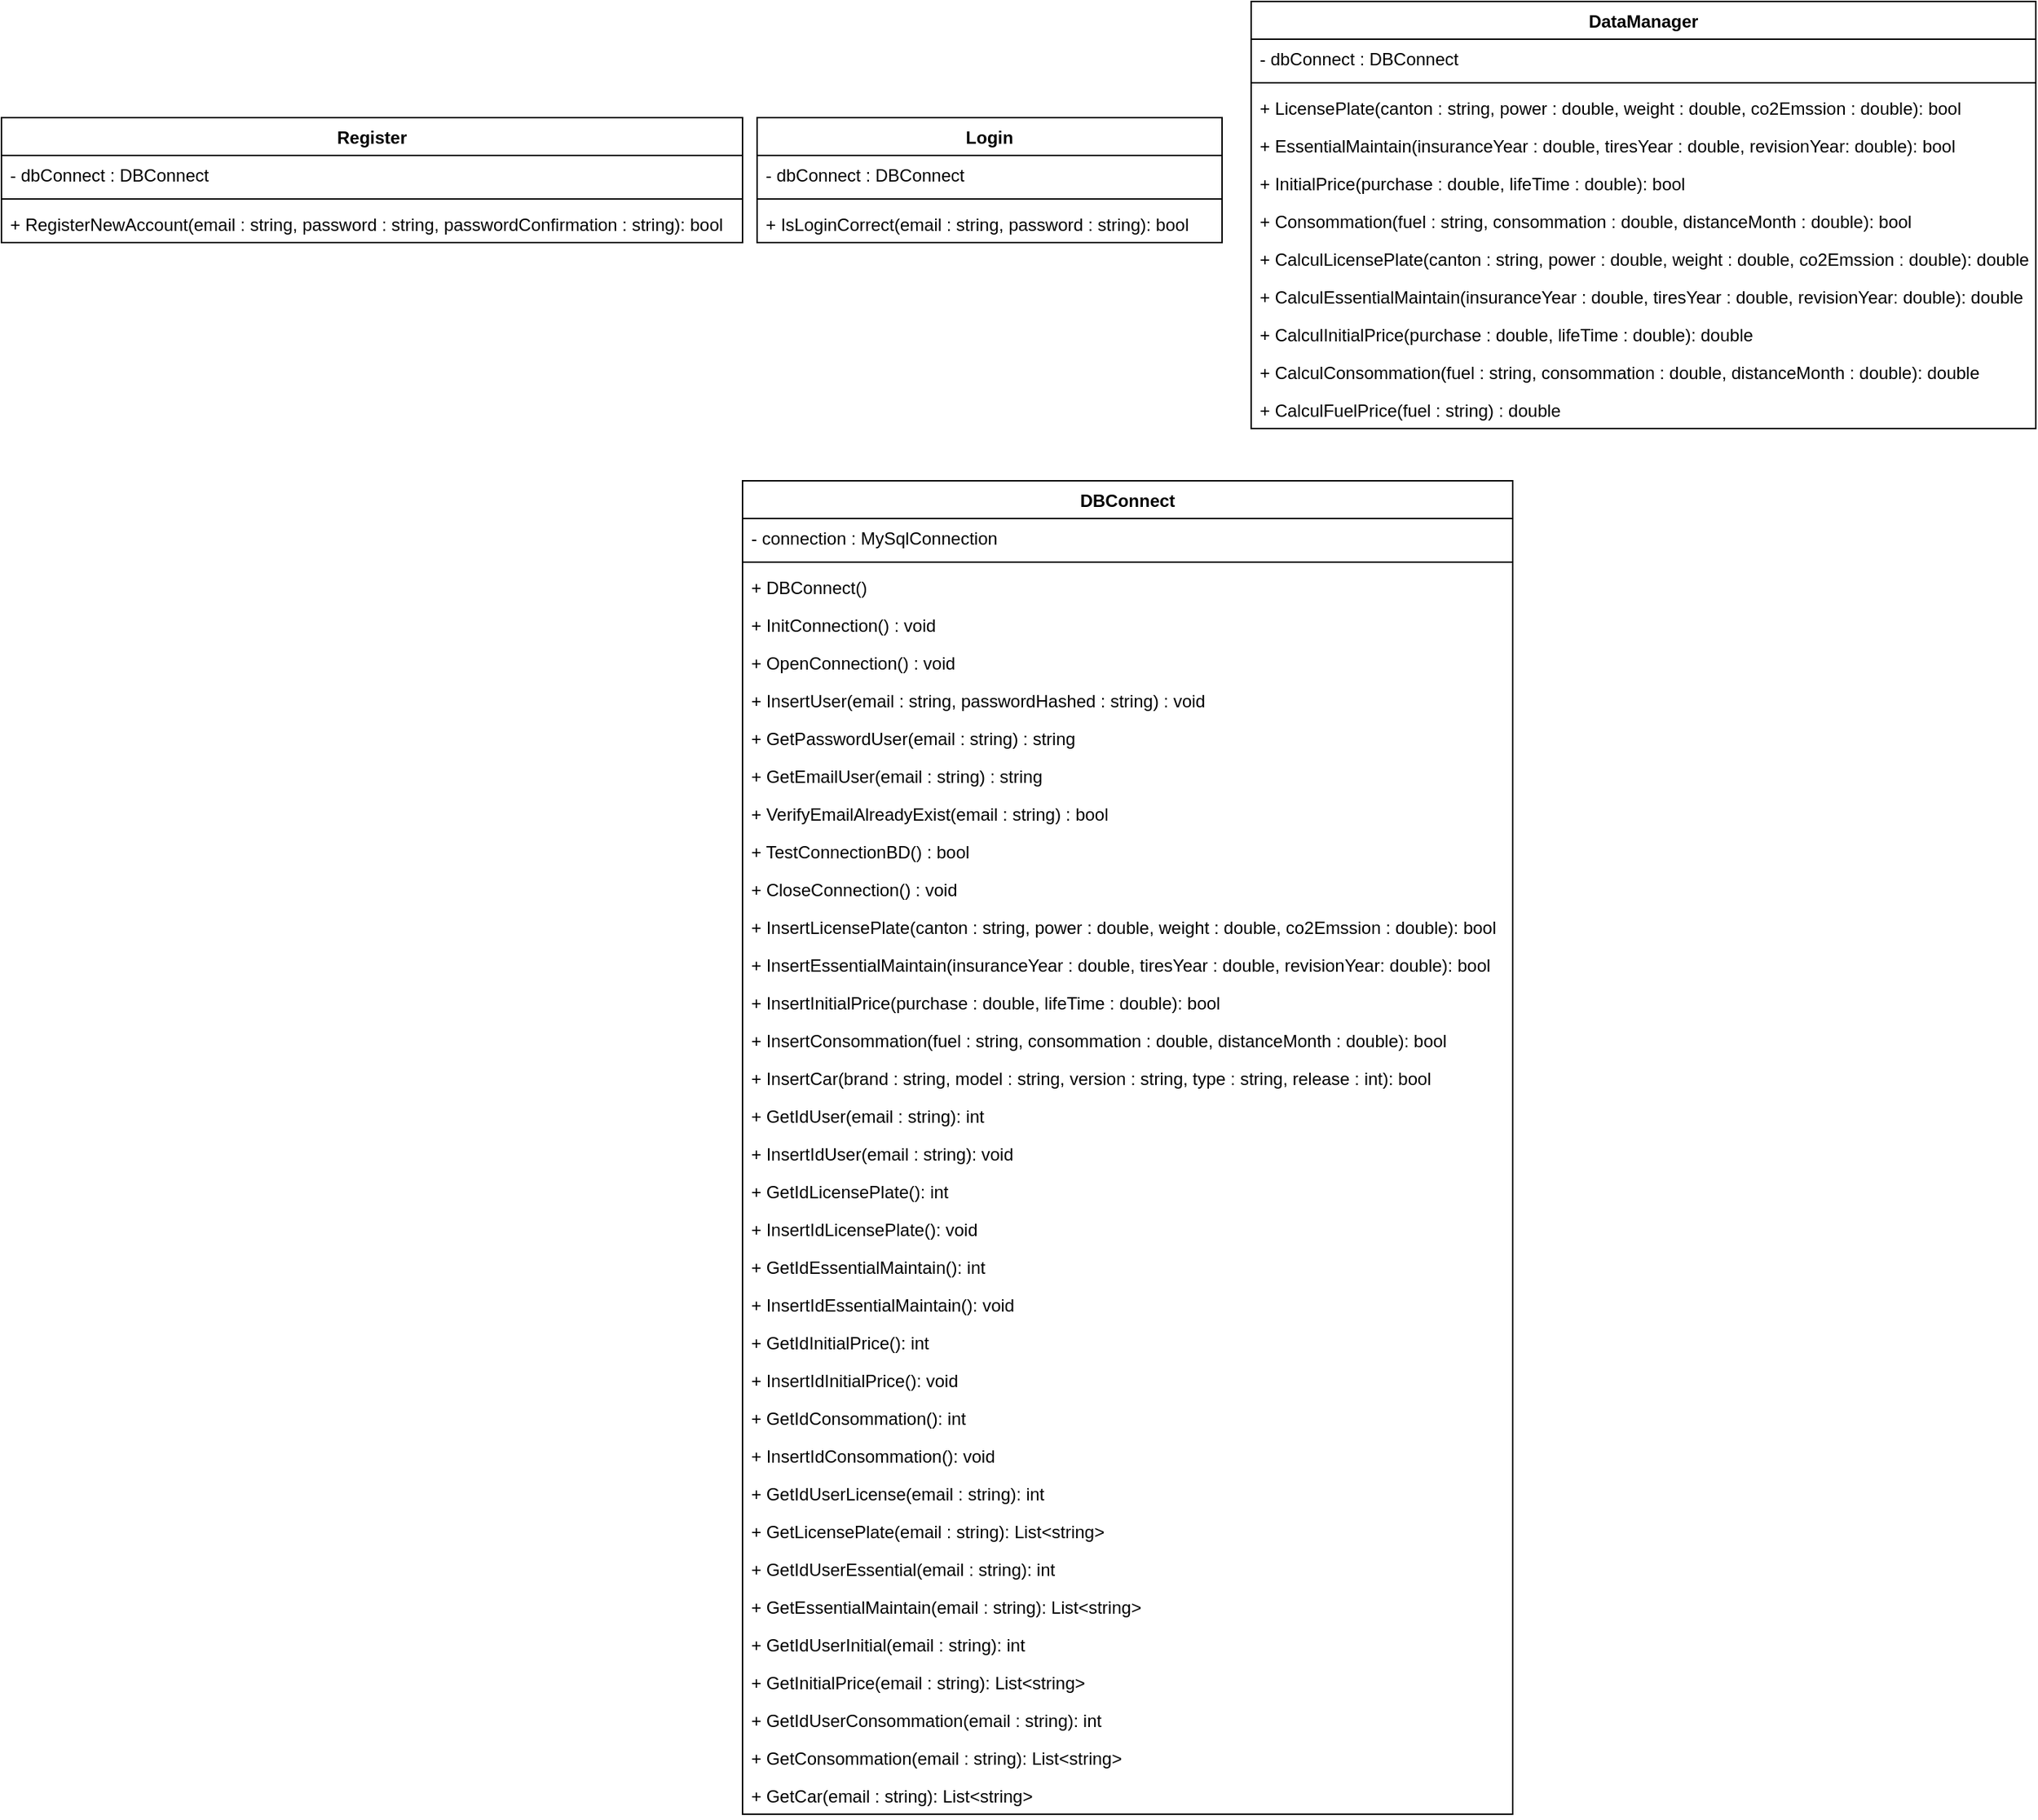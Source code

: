 <mxfile version="12.4.2" type="device" pages="1"><diagram id="-sykMPhhR_Rqp7SQ61lB" name="Diagramme de classe"><mxGraphModel dx="2769" dy="822" grid="1" gridSize="10" guides="1" tooltips="1" connect="1" arrows="1" fold="1" page="1" pageScale="1" pageWidth="1169" pageHeight="827" math="0" shadow="0"><root><mxCell id="0"/><mxCell id="1" parent="0"/><mxCell id="Oq_2yFGlB-gFQea5BF6U-1" value="Register" style="swimlane;fontStyle=1;align=center;verticalAlign=top;childLayout=stackLayout;horizontal=1;startSize=26;horizontalStack=0;resizeParent=1;resizeParentMax=0;resizeLast=0;collapsible=1;marginBottom=0;" parent="1" vertex="1"><mxGeometry x="-260" y="170" width="510" height="86" as="geometry"/></mxCell><mxCell id="Oq_2yFGlB-gFQea5BF6U-2" value="- dbConnect : DBConnect" style="text;strokeColor=none;fillColor=none;align=left;verticalAlign=top;spacingLeft=4;spacingRight=4;overflow=hidden;rotatable=0;points=[[0,0.5],[1,0.5]];portConstraint=eastwest;" parent="Oq_2yFGlB-gFQea5BF6U-1" vertex="1"><mxGeometry y="26" width="510" height="26" as="geometry"/></mxCell><mxCell id="Oq_2yFGlB-gFQea5BF6U-3" value="" style="line;strokeWidth=1;fillColor=none;align=left;verticalAlign=middle;spacingTop=-1;spacingLeft=3;spacingRight=3;rotatable=0;labelPosition=right;points=[];portConstraint=eastwest;" parent="Oq_2yFGlB-gFQea5BF6U-1" vertex="1"><mxGeometry y="52" width="510" height="8" as="geometry"/></mxCell><mxCell id="Oq_2yFGlB-gFQea5BF6U-4" value="+ RegisterNewAccount(email : string, password : string, passwordConfirmation : string): bool" style="text;strokeColor=none;fillColor=none;align=left;verticalAlign=top;spacingLeft=4;spacingRight=4;overflow=hidden;rotatable=0;points=[[0,0.5],[1,0.5]];portConstraint=eastwest;" parent="Oq_2yFGlB-gFQea5BF6U-1" vertex="1"><mxGeometry y="60" width="510" height="26" as="geometry"/></mxCell><mxCell id="Oq_2yFGlB-gFQea5BF6U-5" value="Login" style="swimlane;fontStyle=1;align=center;verticalAlign=top;childLayout=stackLayout;horizontal=1;startSize=26;horizontalStack=0;resizeParent=1;resizeParentMax=0;resizeLast=0;collapsible=1;marginBottom=0;" parent="1" vertex="1"><mxGeometry x="260" y="170" width="320" height="86" as="geometry"/></mxCell><mxCell id="Oq_2yFGlB-gFQea5BF6U-6" value="- dbConnect : DBConnect" style="text;strokeColor=none;fillColor=none;align=left;verticalAlign=top;spacingLeft=4;spacingRight=4;overflow=hidden;rotatable=0;points=[[0,0.5],[1,0.5]];portConstraint=eastwest;" parent="Oq_2yFGlB-gFQea5BF6U-5" vertex="1"><mxGeometry y="26" width="320" height="26" as="geometry"/></mxCell><mxCell id="Oq_2yFGlB-gFQea5BF6U-7" value="" style="line;strokeWidth=1;fillColor=none;align=left;verticalAlign=middle;spacingTop=-1;spacingLeft=3;spacingRight=3;rotatable=0;labelPosition=right;points=[];portConstraint=eastwest;" parent="Oq_2yFGlB-gFQea5BF6U-5" vertex="1"><mxGeometry y="52" width="320" height="8" as="geometry"/></mxCell><mxCell id="Oq_2yFGlB-gFQea5BF6U-8" value="+ IsLoginCorrect(email : string, password : string): bool" style="text;strokeColor=none;fillColor=none;align=left;verticalAlign=top;spacingLeft=4;spacingRight=4;overflow=hidden;rotatable=0;points=[[0,0.5],[1,0.5]];portConstraint=eastwest;" parent="Oq_2yFGlB-gFQea5BF6U-5" vertex="1"><mxGeometry y="60" width="320" height="26" as="geometry"/></mxCell><mxCell id="Oq_2yFGlB-gFQea5BF6U-9" value="DataManager" style="swimlane;fontStyle=1;align=center;verticalAlign=top;childLayout=stackLayout;horizontal=1;startSize=26;horizontalStack=0;resizeParent=1;resizeParentMax=0;resizeLast=0;collapsible=1;marginBottom=0;" parent="1" vertex="1"><mxGeometry x="600" y="90" width="540" height="294" as="geometry"/></mxCell><mxCell id="Oq_2yFGlB-gFQea5BF6U-10" value="- dbConnect : DBConnect" style="text;strokeColor=none;fillColor=none;align=left;verticalAlign=top;spacingLeft=4;spacingRight=4;overflow=hidden;rotatable=0;points=[[0,0.5],[1,0.5]];portConstraint=eastwest;" parent="Oq_2yFGlB-gFQea5BF6U-9" vertex="1"><mxGeometry y="26" width="540" height="26" as="geometry"/></mxCell><mxCell id="Oq_2yFGlB-gFQea5BF6U-11" value="" style="line;strokeWidth=1;fillColor=none;align=left;verticalAlign=middle;spacingTop=-1;spacingLeft=3;spacingRight=3;rotatable=0;labelPosition=right;points=[];portConstraint=eastwest;" parent="Oq_2yFGlB-gFQea5BF6U-9" vertex="1"><mxGeometry y="52" width="540" height="8" as="geometry"/></mxCell><mxCell id="Oq_2yFGlB-gFQea5BF6U-12" value="+ LicensePlate(canton : string, power : double, weight : double, co2Emssion : double): bool" style="text;strokeColor=none;fillColor=none;align=left;verticalAlign=top;spacingLeft=4;spacingRight=4;overflow=hidden;rotatable=0;points=[[0,0.5],[1,0.5]];portConstraint=eastwest;" parent="Oq_2yFGlB-gFQea5BF6U-9" vertex="1"><mxGeometry y="60" width="540" height="26" as="geometry"/></mxCell><mxCell id="Oq_2yFGlB-gFQea5BF6U-17" value="+ EssentialMaintain(insuranceYear : double, tiresYear : double, revisionYear: double): bool" style="text;strokeColor=none;fillColor=none;align=left;verticalAlign=top;spacingLeft=4;spacingRight=4;overflow=hidden;rotatable=0;points=[[0,0.5],[1,0.5]];portConstraint=eastwest;" parent="Oq_2yFGlB-gFQea5BF6U-9" vertex="1"><mxGeometry y="86" width="540" height="26" as="geometry"/></mxCell><mxCell id="Oq_2yFGlB-gFQea5BF6U-18" value="+ InitialPrice(purchase : double, lifeTime : double): bool" style="text;strokeColor=none;fillColor=none;align=left;verticalAlign=top;spacingLeft=4;spacingRight=4;overflow=hidden;rotatable=0;points=[[0,0.5],[1,0.5]];portConstraint=eastwest;" parent="Oq_2yFGlB-gFQea5BF6U-9" vertex="1"><mxGeometry y="112" width="540" height="26" as="geometry"/></mxCell><mxCell id="Oq_2yFGlB-gFQea5BF6U-19" value="+ Consommation(fuel : string, consommation : double, distanceMonth : double): bool" style="text;strokeColor=none;fillColor=none;align=left;verticalAlign=top;spacingLeft=4;spacingRight=4;overflow=hidden;rotatable=0;points=[[0,0.5],[1,0.5]];portConstraint=eastwest;" parent="Oq_2yFGlB-gFQea5BF6U-9" vertex="1"><mxGeometry y="138" width="540" height="26" as="geometry"/></mxCell><mxCell id="MXKilqO7_nNRTqanVOXc-3" value="+ CalculLicensePlate(canton : string, power : double, weight : double, co2Emssion : double): double" style="text;strokeColor=none;fillColor=none;align=left;verticalAlign=top;spacingLeft=4;spacingRight=4;overflow=hidden;rotatable=0;points=[[0,0.5],[1,0.5]];portConstraint=eastwest;" vertex="1" parent="Oq_2yFGlB-gFQea5BF6U-9"><mxGeometry y="164" width="540" height="26" as="geometry"/></mxCell><mxCell id="MXKilqO7_nNRTqanVOXc-4" value="+ CalculEssentialMaintain(insuranceYear : double, tiresYear : double, revisionYear: double): double" style="text;strokeColor=none;fillColor=none;align=left;verticalAlign=top;spacingLeft=4;spacingRight=4;overflow=hidden;rotatable=0;points=[[0,0.5],[1,0.5]];portConstraint=eastwest;" vertex="1" parent="Oq_2yFGlB-gFQea5BF6U-9"><mxGeometry y="190" width="540" height="26" as="geometry"/></mxCell><mxCell id="MXKilqO7_nNRTqanVOXc-5" value="+ CalculInitialPrice(purchase : double, lifeTime : double): double" style="text;strokeColor=none;fillColor=none;align=left;verticalAlign=top;spacingLeft=4;spacingRight=4;overflow=hidden;rotatable=0;points=[[0,0.5],[1,0.5]];portConstraint=eastwest;" vertex="1" parent="Oq_2yFGlB-gFQea5BF6U-9"><mxGeometry y="216" width="540" height="26" as="geometry"/></mxCell><mxCell id="MXKilqO7_nNRTqanVOXc-6" value="+ CalculConsommation(fuel : string, consommation : double, distanceMonth : double): double" style="text;strokeColor=none;fillColor=none;align=left;verticalAlign=top;spacingLeft=4;spacingRight=4;overflow=hidden;rotatable=0;points=[[0,0.5],[1,0.5]];portConstraint=eastwest;" vertex="1" parent="Oq_2yFGlB-gFQea5BF6U-9"><mxGeometry y="242" width="540" height="26" as="geometry"/></mxCell><mxCell id="MXKilqO7_nNRTqanVOXc-1" value="+ CalculFuelPrice(fuel : string) : double" style="text;strokeColor=none;fillColor=none;align=left;verticalAlign=top;spacingLeft=4;spacingRight=4;overflow=hidden;rotatable=0;points=[[0,0.5],[1,0.5]];portConstraint=eastwest;" vertex="1" parent="Oq_2yFGlB-gFQea5BF6U-9"><mxGeometry y="268" width="540" height="26" as="geometry"/></mxCell><mxCell id="Oq_2yFGlB-gFQea5BF6U-13" value="DBConnect" style="swimlane;fontStyle=1;align=center;verticalAlign=top;childLayout=stackLayout;horizontal=1;startSize=26;horizontalStack=0;resizeParent=1;resizeParentMax=0;resizeLast=0;collapsible=1;marginBottom=0;" parent="1" vertex="1"><mxGeometry x="250" y="420" width="530" height="918" as="geometry"/></mxCell><mxCell id="Oq_2yFGlB-gFQea5BF6U-14" value="- connection : MySqlConnection" style="text;strokeColor=none;fillColor=none;align=left;verticalAlign=top;spacingLeft=4;spacingRight=4;overflow=hidden;rotatable=0;points=[[0,0.5],[1,0.5]];portConstraint=eastwest;" parent="Oq_2yFGlB-gFQea5BF6U-13" vertex="1"><mxGeometry y="26" width="530" height="26" as="geometry"/></mxCell><mxCell id="Oq_2yFGlB-gFQea5BF6U-15" value="" style="line;strokeWidth=1;fillColor=none;align=left;verticalAlign=middle;spacingTop=-1;spacingLeft=3;spacingRight=3;rotatable=0;labelPosition=right;points=[];portConstraint=eastwest;" parent="Oq_2yFGlB-gFQea5BF6U-13" vertex="1"><mxGeometry y="52" width="530" height="8" as="geometry"/></mxCell><mxCell id="Oq_2yFGlB-gFQea5BF6U-16" value="+ DBConnect()" style="text;strokeColor=none;fillColor=none;align=left;verticalAlign=top;spacingLeft=4;spacingRight=4;overflow=hidden;rotatable=0;points=[[0,0.5],[1,0.5]];portConstraint=eastwest;" parent="Oq_2yFGlB-gFQea5BF6U-13" vertex="1"><mxGeometry y="60" width="530" height="26" as="geometry"/></mxCell><mxCell id="Oq_2yFGlB-gFQea5BF6U-20" value="+ InitConnection() : void" style="text;strokeColor=none;fillColor=none;align=left;verticalAlign=top;spacingLeft=4;spacingRight=4;overflow=hidden;rotatable=0;points=[[0,0.5],[1,0.5]];portConstraint=eastwest;" parent="Oq_2yFGlB-gFQea5BF6U-13" vertex="1"><mxGeometry y="86" width="530" height="26" as="geometry"/></mxCell><mxCell id="Oq_2yFGlB-gFQea5BF6U-21" value="+ OpenConnection() : void" style="text;strokeColor=none;fillColor=none;align=left;verticalAlign=top;spacingLeft=4;spacingRight=4;overflow=hidden;rotatable=0;points=[[0,0.5],[1,0.5]];portConstraint=eastwest;" parent="Oq_2yFGlB-gFQea5BF6U-13" vertex="1"><mxGeometry y="112" width="530" height="26" as="geometry"/></mxCell><mxCell id="Oq_2yFGlB-gFQea5BF6U-22" value="+ InsertUser(email : string, passwordHashed : string) : void" style="text;strokeColor=none;fillColor=none;align=left;verticalAlign=top;spacingLeft=4;spacingRight=4;overflow=hidden;rotatable=0;points=[[0,0.5],[1,0.5]];portConstraint=eastwest;" parent="Oq_2yFGlB-gFQea5BF6U-13" vertex="1"><mxGeometry y="138" width="530" height="26" as="geometry"/></mxCell><mxCell id="Oq_2yFGlB-gFQea5BF6U-23" value="+ GetPasswordUser(email : string) : string" style="text;strokeColor=none;fillColor=none;align=left;verticalAlign=top;spacingLeft=4;spacingRight=4;overflow=hidden;rotatable=0;points=[[0,0.5],[1,0.5]];portConstraint=eastwest;" parent="Oq_2yFGlB-gFQea5BF6U-13" vertex="1"><mxGeometry y="164" width="530" height="26" as="geometry"/></mxCell><mxCell id="Oq_2yFGlB-gFQea5BF6U-24" value="+ GetEmailUser(email : string) : string" style="text;strokeColor=none;fillColor=none;align=left;verticalAlign=top;spacingLeft=4;spacingRight=4;overflow=hidden;rotatable=0;points=[[0,0.5],[1,0.5]];portConstraint=eastwest;" parent="Oq_2yFGlB-gFQea5BF6U-13" vertex="1"><mxGeometry y="190" width="530" height="26" as="geometry"/></mxCell><mxCell id="Oq_2yFGlB-gFQea5BF6U-25" value="+ VerifyEmailAlreadyExist(email : string) : bool" style="text;strokeColor=none;fillColor=none;align=left;verticalAlign=top;spacingLeft=4;spacingRight=4;overflow=hidden;rotatable=0;points=[[0,0.5],[1,0.5]];portConstraint=eastwest;" parent="Oq_2yFGlB-gFQea5BF6U-13" vertex="1"><mxGeometry y="216" width="530" height="26" as="geometry"/></mxCell><mxCell id="Oq_2yFGlB-gFQea5BF6U-26" value="+ TestConnectionBD() : bool" style="text;strokeColor=none;fillColor=none;align=left;verticalAlign=top;spacingLeft=4;spacingRight=4;overflow=hidden;rotatable=0;points=[[0,0.5],[1,0.5]];portConstraint=eastwest;" parent="Oq_2yFGlB-gFQea5BF6U-13" vertex="1"><mxGeometry y="242" width="530" height="26" as="geometry"/></mxCell><mxCell id="Oq_2yFGlB-gFQea5BF6U-27" value="+ CloseConnection() : void" style="text;strokeColor=none;fillColor=none;align=left;verticalAlign=top;spacingLeft=4;spacingRight=4;overflow=hidden;rotatable=0;points=[[0,0.5],[1,0.5]];portConstraint=eastwest;" parent="Oq_2yFGlB-gFQea5BF6U-13" vertex="1"><mxGeometry y="268" width="530" height="26" as="geometry"/></mxCell><mxCell id="Oq_2yFGlB-gFQea5BF6U-28" value="+ InsertLicensePlate(canton : string, power : double, weight : double, co2Emssion : double): bool" style="text;strokeColor=none;fillColor=none;align=left;verticalAlign=top;spacingLeft=4;spacingRight=4;overflow=hidden;rotatable=0;points=[[0,0.5],[1,0.5]];portConstraint=eastwest;" parent="Oq_2yFGlB-gFQea5BF6U-13" vertex="1"><mxGeometry y="294" width="530" height="26" as="geometry"/></mxCell><mxCell id="Oq_2yFGlB-gFQea5BF6U-29" value="+ InsertEssentialMaintain(insuranceYear : double, tiresYear : double, revisionYear: double): bool" style="text;strokeColor=none;fillColor=none;align=left;verticalAlign=top;spacingLeft=4;spacingRight=4;overflow=hidden;rotatable=0;points=[[0,0.5],[1,0.5]];portConstraint=eastwest;" parent="Oq_2yFGlB-gFQea5BF6U-13" vertex="1"><mxGeometry y="320" width="530" height="26" as="geometry"/></mxCell><mxCell id="Oq_2yFGlB-gFQea5BF6U-30" value="+ InsertInitialPrice(purchase : double, lifeTime : double): bool" style="text;strokeColor=none;fillColor=none;align=left;verticalAlign=top;spacingLeft=4;spacingRight=4;overflow=hidden;rotatable=0;points=[[0,0.5],[1,0.5]];portConstraint=eastwest;" parent="Oq_2yFGlB-gFQea5BF6U-13" vertex="1"><mxGeometry y="346" width="530" height="26" as="geometry"/></mxCell><mxCell id="MXKilqO7_nNRTqanVOXc-10" value="+ InsertConsommation(fuel : string, consommation : double, distanceMonth : double): bool" style="text;strokeColor=none;fillColor=none;align=left;verticalAlign=top;spacingLeft=4;spacingRight=4;overflow=hidden;rotatable=0;points=[[0,0.5],[1,0.5]];portConstraint=eastwest;" vertex="1" parent="Oq_2yFGlB-gFQea5BF6U-13"><mxGeometry y="372" width="530" height="26" as="geometry"/></mxCell><mxCell id="Oq_2yFGlB-gFQea5BF6U-31" value="+ InsertCar(brand : string, model : string, version : string, type : string, release : int): bool" style="text;strokeColor=none;fillColor=none;align=left;verticalAlign=top;spacingLeft=4;spacingRight=4;overflow=hidden;rotatable=0;points=[[0,0.5],[1,0.5]];portConstraint=eastwest;" parent="Oq_2yFGlB-gFQea5BF6U-13" vertex="1"><mxGeometry y="398" width="530" height="26" as="geometry"/></mxCell><mxCell id="MXKilqO7_nNRTqanVOXc-11" value="+ GetIdUser(email : string): int" style="text;strokeColor=none;fillColor=none;align=left;verticalAlign=top;spacingLeft=4;spacingRight=4;overflow=hidden;rotatable=0;points=[[0,0.5],[1,0.5]];portConstraint=eastwest;" vertex="1" parent="Oq_2yFGlB-gFQea5BF6U-13"><mxGeometry y="424" width="530" height="26" as="geometry"/></mxCell><mxCell id="7bGTb5mCO8N4Drl3DOMC-1" value="+ InsertIdUser(email : string): void" style="text;strokeColor=none;fillColor=none;align=left;verticalAlign=top;spacingLeft=4;spacingRight=4;overflow=hidden;rotatable=0;points=[[0,0.5],[1,0.5]];portConstraint=eastwest;" parent="Oq_2yFGlB-gFQea5BF6U-13" vertex="1"><mxGeometry y="450" width="530" height="26" as="geometry"/></mxCell><mxCell id="Oq_2yFGlB-gFQea5BF6U-32" value="+ GetIdLicensePlate(): int" style="text;strokeColor=none;fillColor=none;align=left;verticalAlign=top;spacingLeft=4;spacingRight=4;overflow=hidden;rotatable=0;points=[[0,0.5],[1,0.5]];portConstraint=eastwest;" parent="Oq_2yFGlB-gFQea5BF6U-13" vertex="1"><mxGeometry y="476" width="530" height="26" as="geometry"/></mxCell><mxCell id="Oq_2yFGlB-gFQea5BF6U-33" value="+ InsertIdLicensePlate(): void" style="text;strokeColor=none;fillColor=none;align=left;verticalAlign=top;spacingLeft=4;spacingRight=4;overflow=hidden;rotatable=0;points=[[0,0.5],[1,0.5]];portConstraint=eastwest;" parent="Oq_2yFGlB-gFQea5BF6U-13" vertex="1"><mxGeometry y="502" width="530" height="26" as="geometry"/></mxCell><mxCell id="Oq_2yFGlB-gFQea5BF6U-34" value="+ GetIdEssentialMaintain(): int" style="text;strokeColor=none;fillColor=none;align=left;verticalAlign=top;spacingLeft=4;spacingRight=4;overflow=hidden;rotatable=0;points=[[0,0.5],[1,0.5]];portConstraint=eastwest;" parent="Oq_2yFGlB-gFQea5BF6U-13" vertex="1"><mxGeometry y="528" width="530" height="26" as="geometry"/></mxCell><mxCell id="Oq_2yFGlB-gFQea5BF6U-35" value="+ InsertIdEssentialMaintain(): void" style="text;strokeColor=none;fillColor=none;align=left;verticalAlign=top;spacingLeft=4;spacingRight=4;overflow=hidden;rotatable=0;points=[[0,0.5],[1,0.5]];portConstraint=eastwest;" parent="Oq_2yFGlB-gFQea5BF6U-13" vertex="1"><mxGeometry y="554" width="530" height="26" as="geometry"/></mxCell><mxCell id="Oq_2yFGlB-gFQea5BF6U-36" value="+ GetIdInitialPrice(): int" style="text;strokeColor=none;fillColor=none;align=left;verticalAlign=top;spacingLeft=4;spacingRight=4;overflow=hidden;rotatable=0;points=[[0,0.5],[1,0.5]];portConstraint=eastwest;" parent="Oq_2yFGlB-gFQea5BF6U-13" vertex="1"><mxGeometry y="580" width="530" height="26" as="geometry"/></mxCell><mxCell id="Oq_2yFGlB-gFQea5BF6U-37" value="+ InsertIdInitialPrice(): void" style="text;strokeColor=none;fillColor=none;align=left;verticalAlign=top;spacingLeft=4;spacingRight=4;overflow=hidden;rotatable=0;points=[[0,0.5],[1,0.5]];portConstraint=eastwest;" parent="Oq_2yFGlB-gFQea5BF6U-13" vertex="1"><mxGeometry y="606" width="530" height="26" as="geometry"/></mxCell><mxCell id="Oq_2yFGlB-gFQea5BF6U-38" value="+ GetIdConsommation(): int" style="text;strokeColor=none;fillColor=none;align=left;verticalAlign=top;spacingLeft=4;spacingRight=4;overflow=hidden;rotatable=0;points=[[0,0.5],[1,0.5]];portConstraint=eastwest;" parent="Oq_2yFGlB-gFQea5BF6U-13" vertex="1"><mxGeometry y="632" width="530" height="26" as="geometry"/></mxCell><mxCell id="MXKilqO7_nNRTqanVOXc-12" value="+ InsertIdConsommation(): void" style="text;strokeColor=none;fillColor=none;align=left;verticalAlign=top;spacingLeft=4;spacingRight=4;overflow=hidden;rotatable=0;points=[[0,0.5],[1,0.5]];portConstraint=eastwest;" vertex="1" parent="Oq_2yFGlB-gFQea5BF6U-13"><mxGeometry y="658" width="530" height="26" as="geometry"/></mxCell><mxCell id="MXKilqO7_nNRTqanVOXc-13" value="+ GetIdUserLicense(email : string): int" style="text;strokeColor=none;fillColor=none;align=left;verticalAlign=top;spacingLeft=4;spacingRight=4;overflow=hidden;rotatable=0;points=[[0,0.5],[1,0.5]];portConstraint=eastwest;" vertex="1" parent="Oq_2yFGlB-gFQea5BF6U-13"><mxGeometry y="684" width="530" height="26" as="geometry"/></mxCell><mxCell id="MXKilqO7_nNRTqanVOXc-14" value="+ GetLicensePlate(email : string): List&lt;string&gt;" style="text;strokeColor=none;fillColor=none;align=left;verticalAlign=top;spacingLeft=4;spacingRight=4;overflow=hidden;rotatable=0;points=[[0,0.5],[1,0.5]];portConstraint=eastwest;" vertex="1" parent="Oq_2yFGlB-gFQea5BF6U-13"><mxGeometry y="710" width="530" height="26" as="geometry"/></mxCell><mxCell id="MXKilqO7_nNRTqanVOXc-15" value="+ GetIdUserEssential(email : string): int" style="text;strokeColor=none;fillColor=none;align=left;verticalAlign=top;spacingLeft=4;spacingRight=4;overflow=hidden;rotatable=0;points=[[0,0.5],[1,0.5]];portConstraint=eastwest;" vertex="1" parent="Oq_2yFGlB-gFQea5BF6U-13"><mxGeometry y="736" width="530" height="26" as="geometry"/></mxCell><mxCell id="MXKilqO7_nNRTqanVOXc-16" value="+ GetEssentialMaintain(email : string): List&lt;string&gt;" style="text;strokeColor=none;fillColor=none;align=left;verticalAlign=top;spacingLeft=4;spacingRight=4;overflow=hidden;rotatable=0;points=[[0,0.5],[1,0.5]];portConstraint=eastwest;" vertex="1" parent="Oq_2yFGlB-gFQea5BF6U-13"><mxGeometry y="762" width="530" height="26" as="geometry"/></mxCell><mxCell id="MXKilqO7_nNRTqanVOXc-17" value="+ GetIdUserInitial(email : string): int" style="text;strokeColor=none;fillColor=none;align=left;verticalAlign=top;spacingLeft=4;spacingRight=4;overflow=hidden;rotatable=0;points=[[0,0.5],[1,0.5]];portConstraint=eastwest;" vertex="1" parent="Oq_2yFGlB-gFQea5BF6U-13"><mxGeometry y="788" width="530" height="26" as="geometry"/></mxCell><mxCell id="MXKilqO7_nNRTqanVOXc-18" value="+ GetInitialPrice(email : string): List&lt;string&gt;" style="text;strokeColor=none;fillColor=none;align=left;verticalAlign=top;spacingLeft=4;spacingRight=4;overflow=hidden;rotatable=0;points=[[0,0.5],[1,0.5]];portConstraint=eastwest;" vertex="1" parent="Oq_2yFGlB-gFQea5BF6U-13"><mxGeometry y="814" width="530" height="26" as="geometry"/></mxCell><mxCell id="MXKilqO7_nNRTqanVOXc-19" value="+ GetIdUserConsommation(email : string): int" style="text;strokeColor=none;fillColor=none;align=left;verticalAlign=top;spacingLeft=4;spacingRight=4;overflow=hidden;rotatable=0;points=[[0,0.5],[1,0.5]];portConstraint=eastwest;" vertex="1" parent="Oq_2yFGlB-gFQea5BF6U-13"><mxGeometry y="840" width="530" height="26" as="geometry"/></mxCell><mxCell id="MXKilqO7_nNRTqanVOXc-20" value="+ GetConsommation(email : string): List&lt;string&gt;" style="text;strokeColor=none;fillColor=none;align=left;verticalAlign=top;spacingLeft=4;spacingRight=4;overflow=hidden;rotatable=0;points=[[0,0.5],[1,0.5]];portConstraint=eastwest;" vertex="1" parent="Oq_2yFGlB-gFQea5BF6U-13"><mxGeometry y="866" width="530" height="26" as="geometry"/></mxCell><mxCell id="Oq_2yFGlB-gFQea5BF6U-39" value="+ GetCar(email : string): List&lt;string&gt;" style="text;strokeColor=none;fillColor=none;align=left;verticalAlign=top;spacingLeft=4;spacingRight=4;overflow=hidden;rotatable=0;points=[[0,0.5],[1,0.5]];portConstraint=eastwest;" parent="Oq_2yFGlB-gFQea5BF6U-13" vertex="1"><mxGeometry y="892" width="530" height="26" as="geometry"/></mxCell></root></mxGraphModel></diagram></mxfile>